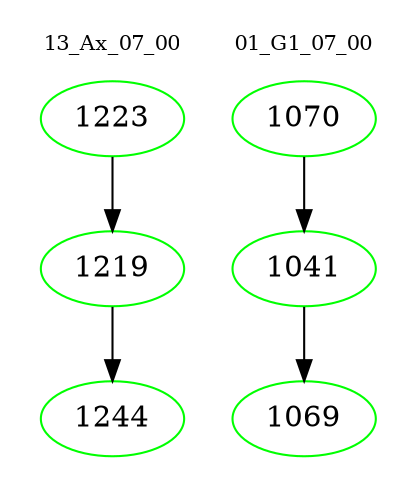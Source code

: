 digraph{
subgraph cluster_0 {
color = white
label = "13_Ax_07_00";
fontsize=10;
T0_1223 [label="1223", color="green"]
T0_1223 -> T0_1219 [color="black"]
T0_1219 [label="1219", color="green"]
T0_1219 -> T0_1244 [color="black"]
T0_1244 [label="1244", color="green"]
}
subgraph cluster_1 {
color = white
label = "01_G1_07_00";
fontsize=10;
T1_1070 [label="1070", color="green"]
T1_1070 -> T1_1041 [color="black"]
T1_1041 [label="1041", color="green"]
T1_1041 -> T1_1069 [color="black"]
T1_1069 [label="1069", color="green"]
}
}
